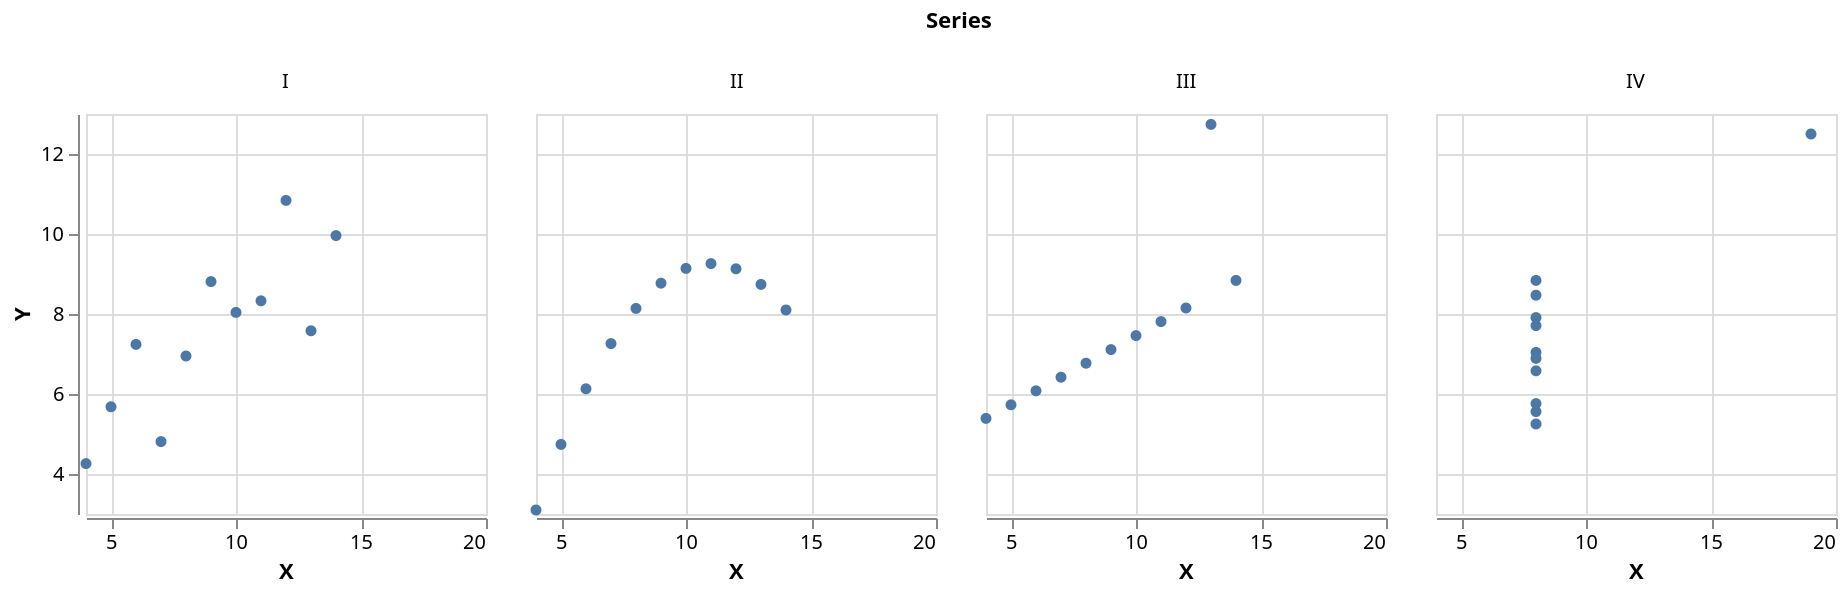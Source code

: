 {"$schema": "https://vega.github.io/schema/vega-lite/v4.json", "description": "Anscombe's Quartet", "data": {"values": [{"Series": "I", "X": 10.0, "Y": 8.04}, {"Series": "I", "X": 8.0, "Y": 6.95}, {"Series": "I", "X": 13.0, "Y": 7.58}, {"Series": "I", "X": 9.0, "Y": 8.81}, {"Series": "I", "X": 11.0, "Y": 8.33}, {"Series": "I", "X": 14.0, "Y": 9.96}, {"Series": "I", "X": 6.0, "Y": 7.24}, {"Series": "I", "X": 4.0, "Y": 4.26}, {"Series": "I", "X": 12.0, "Y": 10.84}, {"Series": "I", "X": 7.0, "Y": 4.81}, {"Series": "I", "X": 5.0, "Y": 5.68}, {"Series": "II", "X": 10.0, "Y": 9.14}, {"Series": "II", "X": 8.0, "Y": 8.14}, {"Series": "II", "X": 13.0, "Y": 8.74}, {"Series": "II", "X": 9.0, "Y": 8.77}, {"Series": "II", "X": 11.0, "Y": 9.26}, {"Series": "II", "X": 14.0, "Y": 8.1}, {"Series": "II", "X": 6.0, "Y": 6.13}, {"Series": "II", "X": 4.0, "Y": 3.1}, {"Series": "II", "X": 12.0, "Y": 9.13}, {"Series": "II", "X": 7.0, "Y": 7.26}, {"Series": "II", "X": 5.0, "Y": 4.74}, {"Series": "III", "X": 10.0, "Y": 7.46}, {"Series": "III", "X": 8.0, "Y": 6.77}, {"Series": "III", "X": 13.0, "Y": 12.74}, {"Series": "III", "X": 9.0, "Y": 7.11}, {"Series": "III", "X": 11.0, "Y": 7.81}, {"Series": "III", "X": 14.0, "Y": 8.84}, {"Series": "III", "X": 6.0, "Y": 6.08}, {"Series": "III", "X": 4.0, "Y": 5.39}, {"Series": "III", "X": 12.0, "Y": 8.15}, {"Series": "III", "X": 7.0, "Y": 6.42}, {"Series": "III", "X": 5.0, "Y": 5.73}, {"Series": "IV", "X": 8.0, "Y": 6.58}, {"Series": "IV", "X": 8.0, "Y": 5.76}, {"Series": "IV", "X": 8.0, "Y": 7.71}, {"Series": "IV", "X": 8.0, "Y": 8.84}, {"Series": "IV", "X": 8.0, "Y": 8.47}, {"Series": "IV", "X": 8.0, "Y": 7.04}, {"Series": "IV", "X": 8.0, "Y": 5.25}, {"Series": "IV", "X": 19.0, "Y": 12.5}, {"Series": "IV", "X": 8.0, "Y": 5.56}, {"Series": "IV", "X": 8.0, "Y": 7.91}, {"Series": "IV", "X": 8.0, "Y": 6.89}]}, "mark": "circle", "encoding": {"column": {"field": "Series"}, "x": {"field": "X", "type": "quantitative", "scale": {"zero": false}}, "y": {"field": "Y", "type": "quantitative", "scale": {"zero": false}}, "opacity": {"value": 1}}}